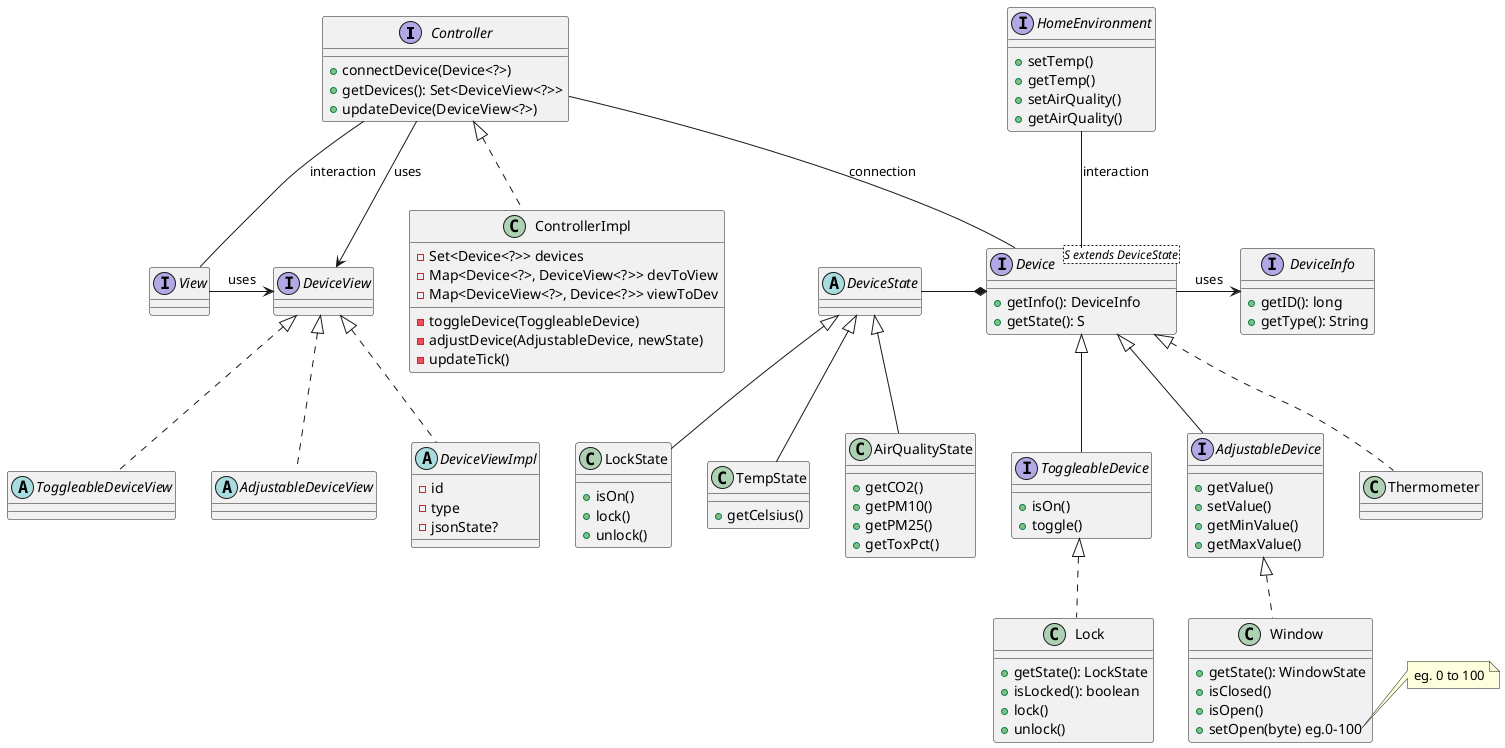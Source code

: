 @startuml

/' MODEL '/

interface Controller {
	+ connectDevice(Device<?>)
	+ getDevices(): Set<DeviceView<?>>
	+ updateDevice(DeviceView<?>)
}

class ControllerImpl implements Controller {
	- Set<Device<?>> devices
	- Map<Device<?>, DeviceView<?>> devToView
	- Map<DeviceView<?>, Device<?>> viewToDev
	- toggleDevice(ToggleableDevice)
	- adjustDevice(AdjustableDevice, newState)
	- updateTick()
}

interface Device<S extends DeviceState> {
	+ getInfo(): DeviceInfo
	+ getState(): S
}

interface ToggleableDevice implements Device {
	+ isOn()
	+ toggle()
}

interface AdjustableDevice implements Device {
	+ getValue()
	+ setValue()
	+ getMinValue()
	+ getMaxValue()
}

interface DeviceInfo {
	+ getID(): long
	+ getType(): String
}

abstract class DeviceState {}

class LockState extends DeviceState {
	+ isOn()
	+ lock()
	+ unlock()
}

class TempState extends DeviceState {
	+ getCelsius()
}

class AirQualityState extends DeviceState {
	+ getCO2()
	+ getPM10()
	+ getPM25()
	+ getToxPct()
}

class Lock implements ToggleableDevice {
	+ getState(): LockState
	+ isLocked(): boolean
	+ lock()
	+ unlock()
}

class Thermometer implements Device {}

class Window implements AdjustableDevice {
	+ getState(): WindowState
	+ isClosed()
	+ isOpen()
	+ setOpen(byte) eg.0-100
}
note right of Window::setOpen
eg. 0 to 100
end note

/' VIEW '/

interface DeviceView {

}

abstract class ToggleableDeviceView implements DeviceView {}
abstract class AdjustableDeviceView implements DeviceView {}

abstract class DeviceViewImpl implements DeviceView {
	- id
	- type
	- jsonState?
}

interface View {}

/' LINKS '/

Controller -- Device: connection
Device -> DeviceInfo: uses
Controller -> DeviceView: uses
Controller -- View: interaction
View -> DeviceView: uses

'LockState -* Device
'TempState -* Device
'AirQualityState -* Device
DeviceState -* Device

interface HomeEnvironment {
	+ setTemp()
	+ getTemp()
	+ setAirQuality()
	+ getAirQuality()
}

HomeEnvironment -- Device: interaction

@enduml
